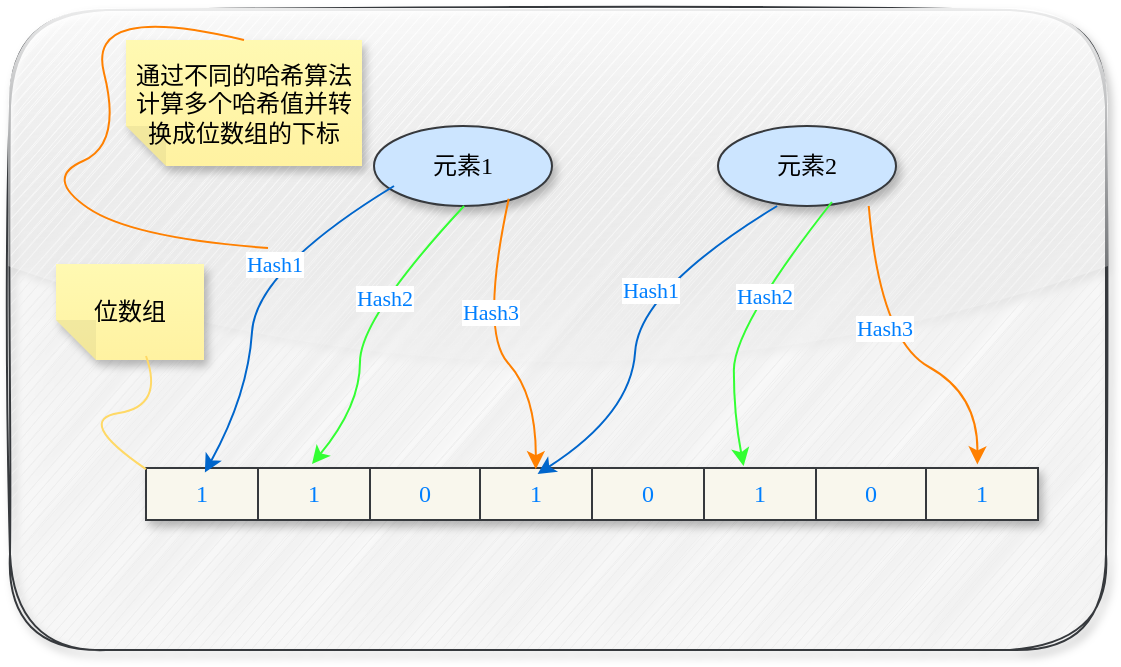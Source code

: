 <mxfile version="20.3.0" type="device"><diagram id="dWvw3Wt13ikqRyqoUNxW" name="Page-1"><mxGraphModel dx="733" dy="716" grid="0" gridSize="10" guides="1" tooltips="1" connect="1" arrows="1" fold="1" page="0" pageScale="1" pageWidth="827" pageHeight="1169" math="0" shadow="0"><root><mxCell id="0"/><mxCell id="1" parent="0"/><mxCell id="8fm8EYPnnhfFC_uc28MY-1" value="" style="rounded=1;whiteSpace=wrap;html=1;shadow=1;glass=1;sketch=1;hachureGap=4;fontFamily=Lucida Console;fillColor=#eeeeee;strokeColor=#36393d;gradientColor=none;movable=0;resizable=0;rotatable=0;deletable=0;editable=0;connectable=0;" vertex="1" parent="1"><mxGeometry y="114" width="548" height="320" as="geometry"/></mxCell><mxCell id="8fm8EYPnnhfFC_uc28MY-2" value="" style="shape=table;startSize=0;container=1;collapsible=0;childLayout=tableLayout;rounded=1;shadow=1;glass=1;sketch=0;hachureGap=4;fontFamily=Lucida Console;fillColor=#f9f7ed;strokeColor=#36393d;" vertex="1" parent="1"><mxGeometry x="68" y="343" width="446" height="26" as="geometry"/></mxCell><mxCell id="8fm8EYPnnhfFC_uc28MY-3" value="" style="shape=tableRow;horizontal=0;startSize=0;swimlaneHead=0;swimlaneBody=0;top=0;left=0;bottom=0;right=0;collapsible=0;dropTarget=0;fillColor=none;points=[[0,0.5],[1,0.5]];portConstraint=eastwest;rounded=1;shadow=1;glass=1;sketch=1;hachureGap=4;fontFamily=Lucida Console;fontColor=#007FFF;" vertex="1" parent="8fm8EYPnnhfFC_uc28MY-2"><mxGeometry width="446" height="26" as="geometry"/></mxCell><mxCell id="8fm8EYPnnhfFC_uc28MY-4" value="1" style="shape=partialRectangle;html=1;whiteSpace=wrap;connectable=0;overflow=hidden;fillColor=none;top=0;left=0;bottom=0;right=0;pointerEvents=1;rounded=1;shadow=1;glass=1;sketch=1;hachureGap=4;fontFamily=Lucida Console;fontColor=#007FFF;" vertex="1" parent="8fm8EYPnnhfFC_uc28MY-3"><mxGeometry width="56" height="26" as="geometry"><mxRectangle width="56" height="26" as="alternateBounds"/></mxGeometry></mxCell><mxCell id="8fm8EYPnnhfFC_uc28MY-5" value="1" style="shape=partialRectangle;html=1;whiteSpace=wrap;connectable=0;overflow=hidden;fillColor=none;top=0;left=0;bottom=0;right=0;pointerEvents=1;rounded=1;shadow=1;glass=1;sketch=1;hachureGap=4;fontFamily=Lucida Console;fontColor=#007FFF;" vertex="1" parent="8fm8EYPnnhfFC_uc28MY-3"><mxGeometry x="56" width="56" height="26" as="geometry"><mxRectangle width="56" height="26" as="alternateBounds"/></mxGeometry></mxCell><mxCell id="8fm8EYPnnhfFC_uc28MY-6" value="0" style="shape=partialRectangle;html=1;whiteSpace=wrap;connectable=0;overflow=hidden;fillColor=none;top=0;left=0;bottom=0;right=0;pointerEvents=1;rounded=1;shadow=1;glass=1;sketch=1;hachureGap=4;fontFamily=Lucida Console;fontColor=#007FFF;" vertex="1" parent="8fm8EYPnnhfFC_uc28MY-3"><mxGeometry x="112" width="55" height="26" as="geometry"><mxRectangle width="55" height="26" as="alternateBounds"/></mxGeometry></mxCell><mxCell id="8fm8EYPnnhfFC_uc28MY-7" value="1" style="shape=partialRectangle;html=1;whiteSpace=wrap;connectable=0;overflow=hidden;fillColor=none;top=0;left=0;bottom=0;right=0;pointerEvents=1;rounded=1;shadow=1;glass=1;sketch=1;hachureGap=4;fontFamily=Lucida Console;fontColor=#007FFF;" vertex="1" parent="8fm8EYPnnhfFC_uc28MY-3"><mxGeometry x="167" width="56" height="26" as="geometry"><mxRectangle width="56" height="26" as="alternateBounds"/></mxGeometry></mxCell><mxCell id="8fm8EYPnnhfFC_uc28MY-8" value="0" style="shape=partialRectangle;html=1;whiteSpace=wrap;connectable=0;overflow=hidden;fillColor=none;top=0;left=0;bottom=0;right=0;pointerEvents=1;rounded=1;shadow=1;glass=1;sketch=1;hachureGap=4;fontFamily=Lucida Console;fontColor=#007FFF;" vertex="1" parent="8fm8EYPnnhfFC_uc28MY-3"><mxGeometry x="223" width="56" height="26" as="geometry"><mxRectangle width="56" height="26" as="alternateBounds"/></mxGeometry></mxCell><mxCell id="8fm8EYPnnhfFC_uc28MY-9" value="1" style="shape=partialRectangle;html=1;whiteSpace=wrap;connectable=0;overflow=hidden;fillColor=none;top=0;left=0;bottom=0;right=0;pointerEvents=1;rounded=1;shadow=1;glass=1;sketch=1;hachureGap=4;fontFamily=Lucida Console;fontColor=#007FFF;" vertex="1" parent="8fm8EYPnnhfFC_uc28MY-3"><mxGeometry x="279" width="56" height="26" as="geometry"><mxRectangle width="56" height="26" as="alternateBounds"/></mxGeometry></mxCell><mxCell id="8fm8EYPnnhfFC_uc28MY-10" value="0" style="shape=partialRectangle;html=1;whiteSpace=wrap;connectable=0;overflow=hidden;fillColor=none;top=0;left=0;bottom=0;right=0;pointerEvents=1;rounded=1;shadow=1;glass=1;sketch=1;hachureGap=4;fontFamily=Lucida Console;fontColor=#007FFF;" vertex="1" parent="8fm8EYPnnhfFC_uc28MY-3"><mxGeometry x="335" width="55" height="26" as="geometry"><mxRectangle width="55" height="26" as="alternateBounds"/></mxGeometry></mxCell><mxCell id="8fm8EYPnnhfFC_uc28MY-11" value="1" style="shape=partialRectangle;html=1;whiteSpace=wrap;connectable=0;overflow=hidden;fillColor=none;top=0;left=0;bottom=0;right=0;pointerEvents=1;rounded=1;shadow=1;glass=1;sketch=1;hachureGap=4;fontFamily=Lucida Console;fontColor=#007FFF;" vertex="1" parent="8fm8EYPnnhfFC_uc28MY-3"><mxGeometry x="390" width="56" height="26" as="geometry"><mxRectangle width="56" height="26" as="alternateBounds"/></mxGeometry></mxCell><mxCell id="8fm8EYPnnhfFC_uc28MY-12" value="位数组" style="shape=note;whiteSpace=wrap;html=1;backgroundOutline=1;fontColor=#000000;darkOpacity=0.05;fillColor=#FFF9B2;strokeColor=none;fillStyle=solid;direction=west;gradientDirection=north;gradientColor=#FFF2A1;shadow=1;size=20;pointerEvents=1;rounded=1;glass=1;sketch=0;hachureGap=4;fontFamily=Lucida Console;" vertex="1" parent="1"><mxGeometry x="23" y="241" width="74" height="48" as="geometry"/></mxCell><mxCell id="8fm8EYPnnhfFC_uc28MY-13" value="" style="endArrow=none;html=1;rounded=0;strokeColor=#FFD966;fontFamily=Lucida Console;fontColor=#007FFF;sourcePerimeterSpacing=8;targetPerimeterSpacing=8;curved=1;exitX=0;exitY=0.023;exitDx=0;exitDy=0;exitPerimeter=0;" edge="1" parent="1" source="8fm8EYPnnhfFC_uc28MY-3"><mxGeometry width="50" height="50" relative="1" as="geometry"><mxPoint x="18" y="337" as="sourcePoint"/><mxPoint x="68" y="287" as="targetPoint"/><Array as="points"><mxPoint x="32" y="319"/><mxPoint x="77" y="312"/></Array></mxGeometry></mxCell><mxCell id="8fm8EYPnnhfFC_uc28MY-14" value="元素1" style="ellipse;whiteSpace=wrap;html=1;rounded=1;shadow=1;glass=1;sketch=0;hachureGap=4;fontFamily=Lucida Console;fillColor=#cce5ff;strokeColor=#36393d;gradientColor=none;" vertex="1" parent="1"><mxGeometry x="182" y="172" width="89" height="40" as="geometry"/></mxCell><mxCell id="8fm8EYPnnhfFC_uc28MY-15" value="元素2" style="ellipse;whiteSpace=wrap;html=1;rounded=1;shadow=1;glass=1;sketch=0;hachureGap=4;fontFamily=Lucida Console;fillColor=#cce5ff;strokeColor=#36393d;gradientColor=none;" vertex="1" parent="1"><mxGeometry x="354" y="172" width="89" height="40" as="geometry"/></mxCell><mxCell id="8fm8EYPnnhfFC_uc28MY-29" value="" style="endArrow=classic;html=1;rounded=0;strokeColor=#33FF33;fontFamily=Lucida Console;fontColor=#007FFF;sourcePerimeterSpacing=8;targetPerimeterSpacing=8;curved=1;exitX=0.506;exitY=1;exitDx=0;exitDy=0;exitPerimeter=0;fillColor=#cdeb8b;" edge="1" parent="1" source="8fm8EYPnnhfFC_uc28MY-14"><mxGeometry width="50" height="50" relative="1" as="geometry"><mxPoint x="223" y="217" as="sourcePoint"/><mxPoint x="151" y="341" as="targetPoint"/><Array as="points"><mxPoint x="175" y="268"/><mxPoint x="175" y="312"/></Array></mxGeometry></mxCell><mxCell id="8fm8EYPnnhfFC_uc28MY-30" value="Hash2" style="edgeLabel;html=1;align=center;verticalAlign=middle;resizable=0;points=[];fontFamily=Lucida Console;fontColor=#007FFF;" vertex="1" connectable="0" parent="8fm8EYPnnhfFC_uc28MY-29"><mxGeometry x="-0.23" y="2" relative="1" as="geometry"><mxPoint as="offset"/></mxGeometry></mxCell><mxCell id="8fm8EYPnnhfFC_uc28MY-31" value="" style="endArrow=classic;html=1;rounded=0;strokeColor=#0066CC;fontFamily=Lucida Console;fontColor=#007FFF;sourcePerimeterSpacing=8;targetPerimeterSpacing=8;curved=1;entryX=0.066;entryY=0.085;entryDx=0;entryDy=0;entryPerimeter=0;" edge="1" parent="1" target="8fm8EYPnnhfFC_uc28MY-3"><mxGeometry width="50" height="50" relative="1" as="geometry"><mxPoint x="192" y="202" as="sourcePoint"/><mxPoint x="164.078" y="348.788" as="targetPoint"/><Array as="points"><mxPoint x="123" y="244"/><mxPoint x="119" y="306"/></Array></mxGeometry></mxCell><mxCell id="8fm8EYPnnhfFC_uc28MY-32" value="Hash1" style="edgeLabel;html=1;align=center;verticalAlign=middle;resizable=0;points=[];fontFamily=Lucida Console;fontColor=#007FFF;" vertex="1" connectable="0" parent="8fm8EYPnnhfFC_uc28MY-31"><mxGeometry x="-0.23" y="2" relative="1" as="geometry"><mxPoint as="offset"/></mxGeometry></mxCell><mxCell id="8fm8EYPnnhfFC_uc28MY-33" value="" style="endArrow=classic;html=1;rounded=0;strokeColor=#FF8000;fontFamily=Lucida Console;fontColor=#007FFF;sourcePerimeterSpacing=8;targetPerimeterSpacing=8;curved=1;entryX=0.437;entryY=0.023;entryDx=0;entryDy=0;entryPerimeter=0;exitX=0.757;exitY=0.91;exitDx=0;exitDy=0;exitPerimeter=0;" edge="1" parent="1" source="8fm8EYPnnhfFC_uc28MY-14" target="8fm8EYPnnhfFC_uc28MY-3"><mxGeometry width="50" height="50" relative="1" as="geometry"><mxPoint x="247.034" y="232" as="sourcePoint"/><mxPoint x="174.078" y="358.788" as="targetPoint"/><Array as="points"><mxPoint x="235" y="275"/><mxPoint x="263" y="306"/></Array></mxGeometry></mxCell><mxCell id="8fm8EYPnnhfFC_uc28MY-34" value="Hash3" style="edgeLabel;html=1;align=center;verticalAlign=middle;resizable=0;points=[];fontFamily=Lucida Console;fontColor=#007FFF;" vertex="1" connectable="0" parent="8fm8EYPnnhfFC_uc28MY-33"><mxGeometry x="-0.23" y="2" relative="1" as="geometry"><mxPoint as="offset"/></mxGeometry></mxCell><mxCell id="8fm8EYPnnhfFC_uc28MY-35" value="" style="endArrow=classic;html=1;rounded=0;strokeColor=#0066CC;fontFamily=Lucida Console;fontColor=#007FFF;sourcePerimeterSpacing=8;targetPerimeterSpacing=8;curved=1;entryX=0.439;entryY=0.115;entryDx=0;entryDy=0;entryPerimeter=0;" edge="1" parent="1" target="8fm8EYPnnhfFC_uc28MY-3"><mxGeometry width="50" height="50" relative="1" as="geometry"><mxPoint x="383.56" y="212" as="sourcePoint"/><mxPoint x="288.996" y="355.21" as="targetPoint"/><Array as="points"><mxPoint x="314.56" y="254"/><mxPoint x="310.56" y="316"/></Array></mxGeometry></mxCell><mxCell id="8fm8EYPnnhfFC_uc28MY-36" value="Hash1" style="edgeLabel;html=1;align=center;verticalAlign=middle;resizable=0;points=[];fontFamily=Lucida Console;fontColor=#007FFF;" vertex="1" connectable="0" parent="8fm8EYPnnhfFC_uc28MY-35"><mxGeometry x="-0.23" y="2" relative="1" as="geometry"><mxPoint as="offset"/></mxGeometry></mxCell><mxCell id="8fm8EYPnnhfFC_uc28MY-37" value="" style="endArrow=classic;html=1;rounded=0;strokeColor=#33FF33;fontFamily=Lucida Console;fontColor=#007FFF;sourcePerimeterSpacing=8;targetPerimeterSpacing=8;curved=1;entryX=0.67;entryY=-0.038;entryDx=0;entryDy=0;entryPerimeter=0;exitX=0.64;exitY=0.95;exitDx=0;exitDy=0;exitPerimeter=0;fillColor=#cdeb8b;" edge="1" parent="1" source="8fm8EYPnnhfFC_uc28MY-15" target="8fm8EYPnnhfFC_uc28MY-3"><mxGeometry width="50" height="50" relative="1" as="geometry"><mxPoint x="413.954" y="216.21" as="sourcePoint"/><mxPoint x="340.998" y="342.998" as="targetPoint"/><Array as="points"><mxPoint x="361.92" y="272.21"/><mxPoint x="361.92" y="316.21"/></Array></mxGeometry></mxCell><mxCell id="8fm8EYPnnhfFC_uc28MY-38" value="Hash2" style="edgeLabel;html=1;align=center;verticalAlign=middle;resizable=0;points=[];fontFamily=Lucida Console;fontColor=#007FFF;" vertex="1" connectable="0" parent="8fm8EYPnnhfFC_uc28MY-37"><mxGeometry x="-0.23" y="2" relative="1" as="geometry"><mxPoint as="offset"/></mxGeometry></mxCell><mxCell id="8fm8EYPnnhfFC_uc28MY-39" value="" style="endArrow=classic;html=1;rounded=0;strokeColor=#FF8000;fontFamily=Lucida Console;fontColor=#007FFF;sourcePerimeterSpacing=8;targetPerimeterSpacing=8;curved=1;entryX=0.932;entryY=-0.069;entryDx=0;entryDy=0;entryPerimeter=0;exitX=0.757;exitY=0.91;exitDx=0;exitDy=0;exitPerimeter=0;" edge="1" parent="1" target="8fm8EYPnnhfFC_uc28MY-3"><mxGeometry width="50" height="50" relative="1" as="geometry"><mxPoint x="429.373" y="212.0" as="sourcePoint"/><mxPoint x="442.902" y="347.198" as="targetPoint"/><Array as="points"><mxPoint x="435" y="279"/><mxPoint x="484" y="306"/></Array></mxGeometry></mxCell><mxCell id="8fm8EYPnnhfFC_uc28MY-40" value="Hash3" style="edgeLabel;html=1;align=center;verticalAlign=middle;resizable=0;points=[];fontFamily=Lucida Console;fontColor=#007FFF;" vertex="1" connectable="0" parent="8fm8EYPnnhfFC_uc28MY-39"><mxGeometry x="-0.23" y="2" relative="1" as="geometry"><mxPoint as="offset"/></mxGeometry></mxCell><mxCell id="8fm8EYPnnhfFC_uc28MY-41" value="通过不同的哈希算法计算多个哈希值并转换成位数组的下标" style="shape=note;whiteSpace=wrap;html=1;backgroundOutline=1;fontColor=#000000;darkOpacity=0.05;fillColor=#FFF9B2;strokeColor=none;fillStyle=solid;direction=west;gradientDirection=north;gradientColor=#FFF2A1;shadow=1;size=20;pointerEvents=1;rounded=1;glass=1;sketch=0;hachureGap=4;fontFamily=Lucida Console;" vertex="1" parent="1"><mxGeometry x="58" y="129" width="118" height="63" as="geometry"/></mxCell><mxCell id="8fm8EYPnnhfFC_uc28MY-42" value="" style="endArrow=none;html=1;rounded=0;strokeColor=#FF8000;fontFamily=Lucida Console;fontColor=#007FFF;sourcePerimeterSpacing=8;targetPerimeterSpacing=8;curved=1;entryX=0.5;entryY=1;entryDx=0;entryDy=0;entryPerimeter=0;" edge="1" parent="1" target="8fm8EYPnnhfFC_uc28MY-41"><mxGeometry width="50" height="50" relative="1" as="geometry"><mxPoint x="129" y="233" as="sourcePoint"/><mxPoint x="225" y="237" as="targetPoint"/><Array as="points"><mxPoint x="61" y="228"/><mxPoint x="17" y="198"/><mxPoint x="56" y="181"/><mxPoint x="38" y="110"/></Array></mxGeometry></mxCell></root></mxGraphModel></diagram></mxfile>